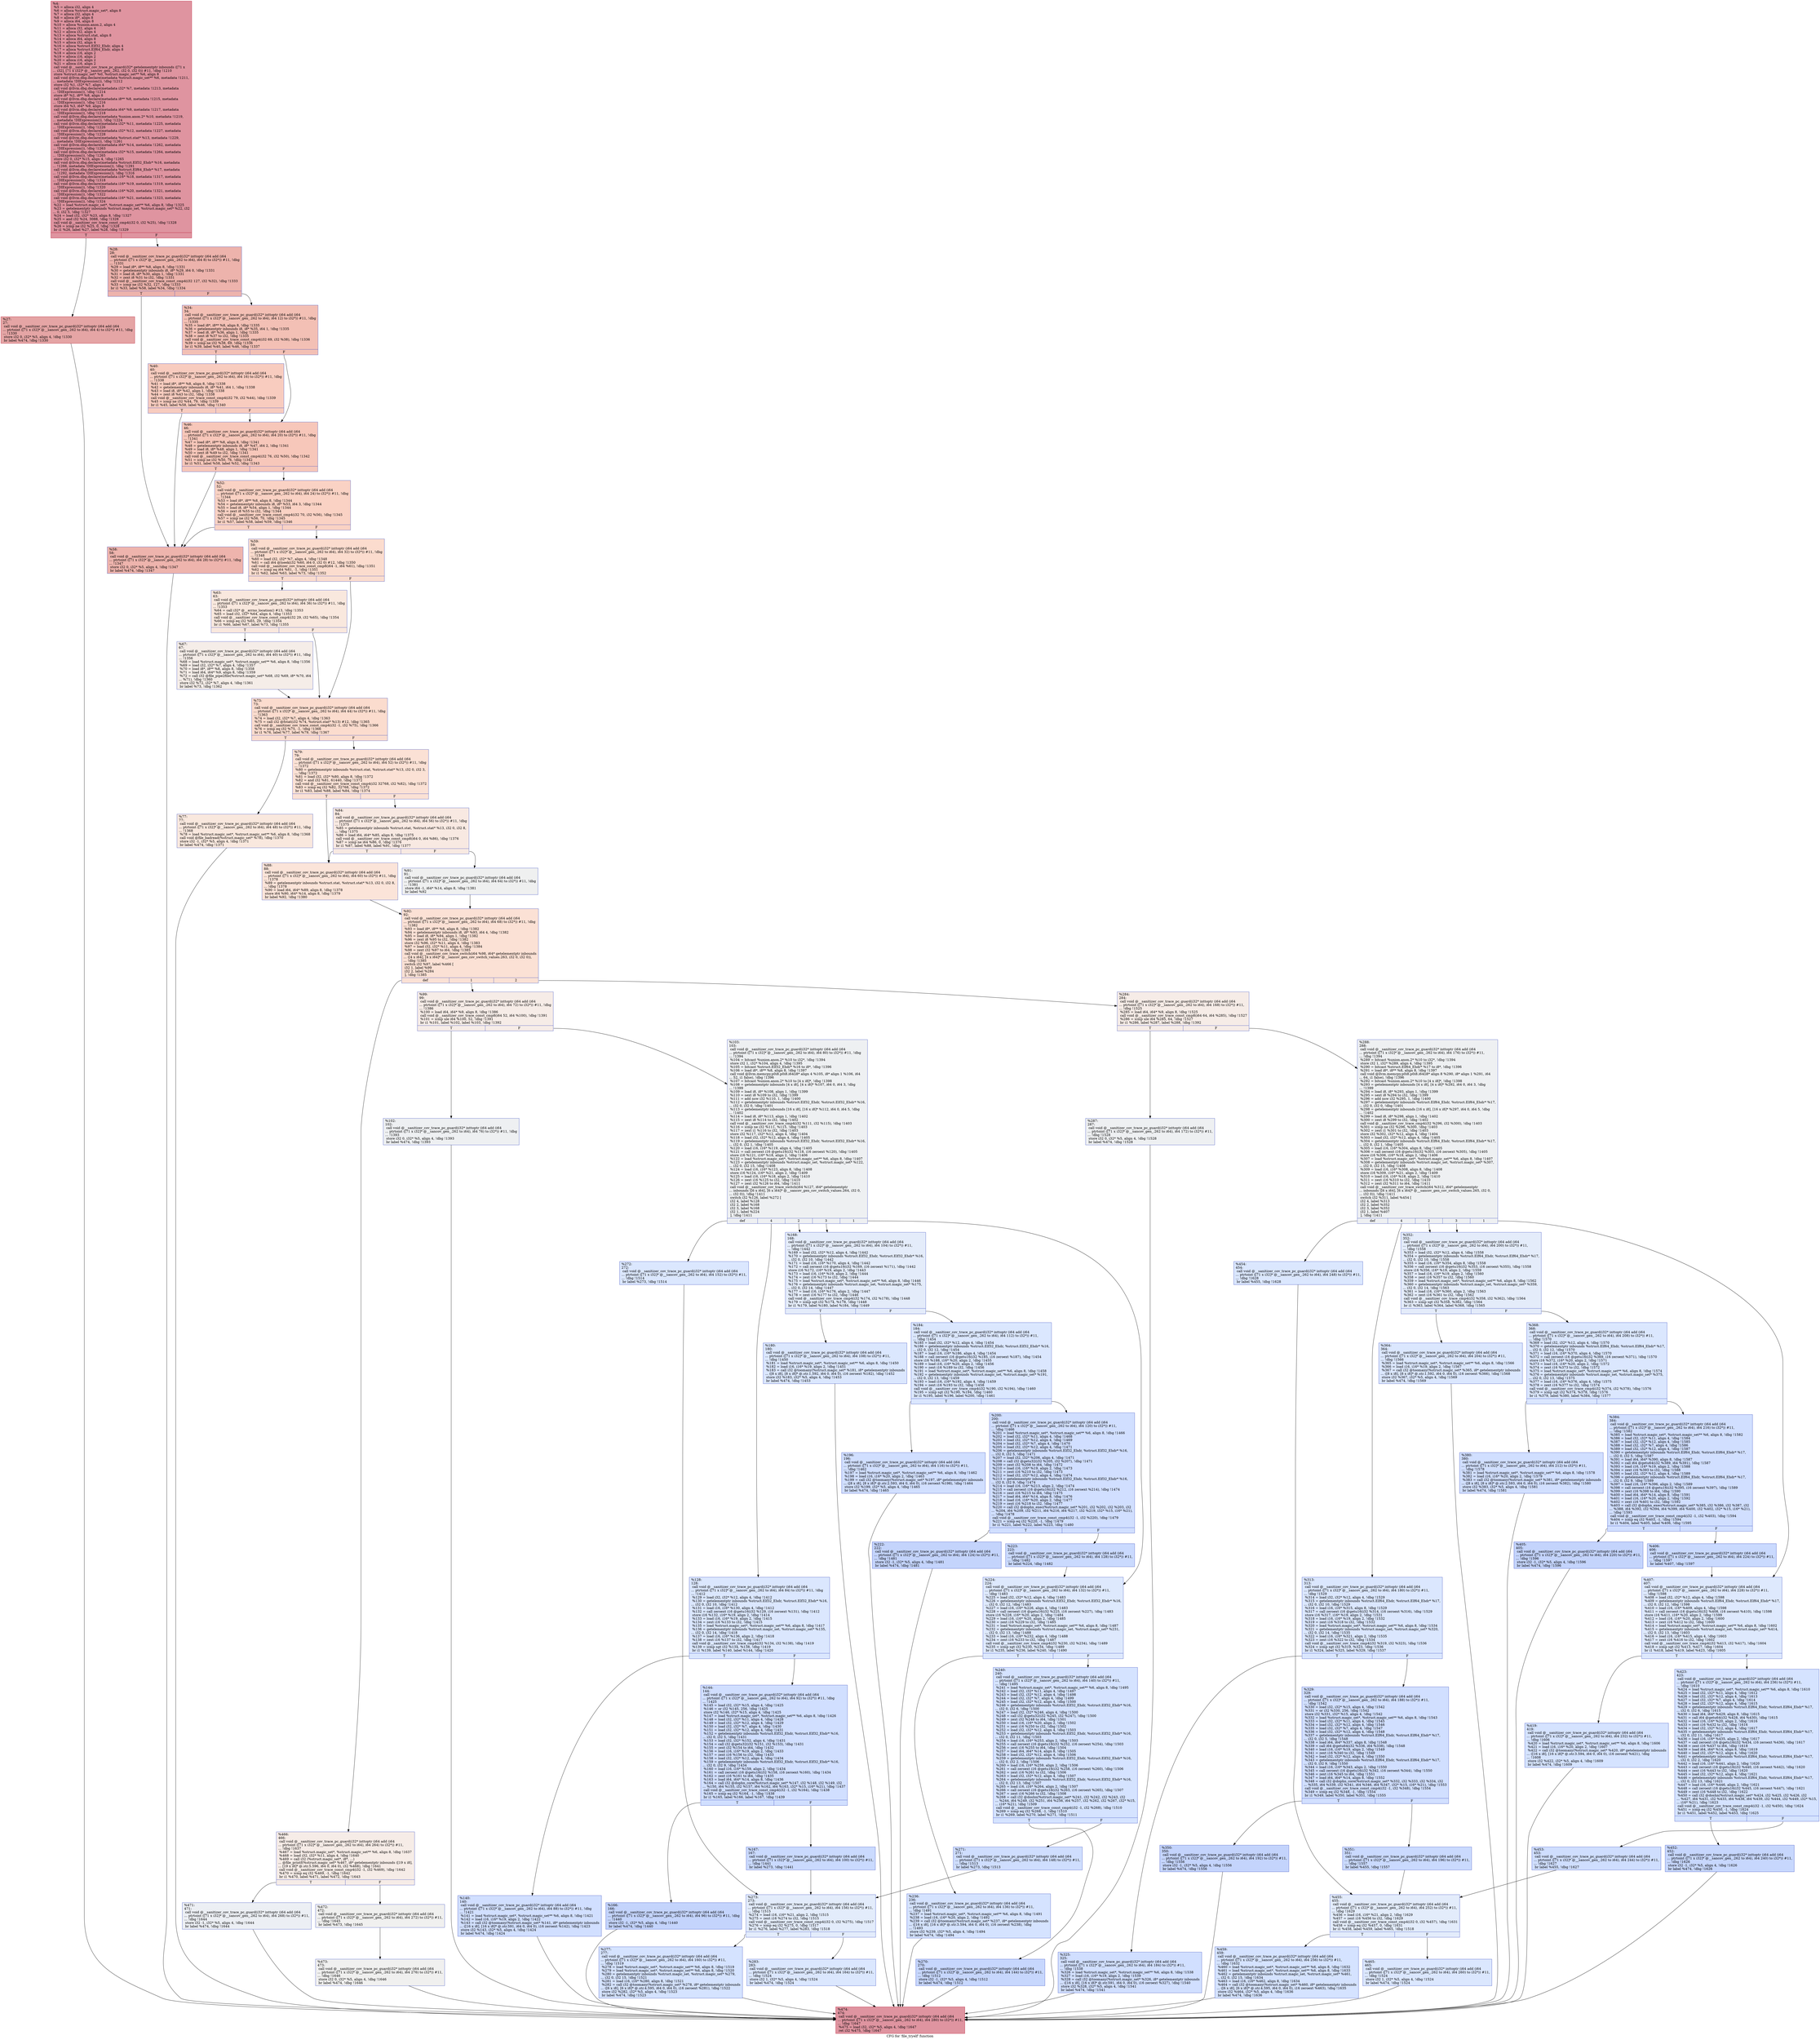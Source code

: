 digraph "CFG for 'file_tryelf' function" {
	label="CFG for 'file_tryelf' function";

	Node0x555555dd03b0 [shape=record,color="#b70d28ff", style=filled, fillcolor="#b70d2870",label="{%4:\l  %5 = alloca i32, align 4\l  %6 = alloca %struct.magic_set*, align 8\l  %7 = alloca i32, align 4\l  %8 = alloca i8*, align 8\l  %9 = alloca i64, align 8\l  %10 = alloca %union.anon.2, align 4\l  %11 = alloca i32, align 4\l  %12 = alloca i32, align 4\l  %13 = alloca %struct.stat, align 8\l  %14 = alloca i64, align 8\l  %15 = alloca i32, align 4\l  %16 = alloca %struct.Elf32_Ehdr, align 4\l  %17 = alloca %struct.Elf64_Ehdr, align 8\l  %18 = alloca i16, align 2\l  %19 = alloca i16, align 2\l  %20 = alloca i16, align 2\l  %21 = alloca i16, align 2\l  call void @__sanitizer_cov_trace_pc_guard(i32* getelementptr inbounds ([71 x\l... i32], [71 x i32]* @__sancov_gen_.262, i32 0, i32 0)) #11, !dbg !1210\l  store %struct.magic_set* %0, %struct.magic_set** %6, align 8\l  call void @llvm.dbg.declare(metadata %struct.magic_set** %6, metadata !1211,\l... metadata !DIExpression()), !dbg !1212\l  store i32 %1, i32* %7, align 4\l  call void @llvm.dbg.declare(metadata i32* %7, metadata !1213, metadata\l... !DIExpression()), !dbg !1214\l  store i8* %2, i8** %8, align 8\l  call void @llvm.dbg.declare(metadata i8** %8, metadata !1215, metadata\l... !DIExpression()), !dbg !1216\l  store i64 %3, i64* %9, align 8\l  call void @llvm.dbg.declare(metadata i64* %9, metadata !1217, metadata\l... !DIExpression()), !dbg !1218\l  call void @llvm.dbg.declare(metadata %union.anon.2* %10, metadata !1219,\l... metadata !DIExpression()), !dbg !1224\l  call void @llvm.dbg.declare(metadata i32* %11, metadata !1225, metadata\l... !DIExpression()), !dbg !1226\l  call void @llvm.dbg.declare(metadata i32* %12, metadata !1227, metadata\l... !DIExpression()), !dbg !1228\l  call void @llvm.dbg.declare(metadata %struct.stat* %13, metadata !1229,\l... metadata !DIExpression()), !dbg !1261\l  call void @llvm.dbg.declare(metadata i64* %14, metadata !1262, metadata\l... !DIExpression()), !dbg !1263\l  call void @llvm.dbg.declare(metadata i32* %15, metadata !1264, metadata\l... !DIExpression()), !dbg !1265\l  store i32 0, i32* %15, align 4, !dbg !1265\l  call void @llvm.dbg.declare(metadata %struct.Elf32_Ehdr* %16, metadata\l... !1266, metadata !DIExpression()), !dbg !1291\l  call void @llvm.dbg.declare(metadata %struct.Elf64_Ehdr* %17, metadata\l... !1292, metadata !DIExpression()), !dbg !1316\l  call void @llvm.dbg.declare(metadata i16* %18, metadata !1317, metadata\l... !DIExpression()), !dbg !1318\l  call void @llvm.dbg.declare(metadata i16* %19, metadata !1319, metadata\l... !DIExpression()), !dbg !1320\l  call void @llvm.dbg.declare(metadata i16* %20, metadata !1321, metadata\l... !DIExpression()), !dbg !1322\l  call void @llvm.dbg.declare(metadata i16* %21, metadata !1323, metadata\l... !DIExpression()), !dbg !1324\l  %22 = load %struct.magic_set*, %struct.magic_set** %6, align 8, !dbg !1325\l  %23 = getelementptr inbounds %struct.magic_set, %struct.magic_set* %22, i32\l... 0, i32 5, !dbg !1327\l  %24 = load i32, i32* %23, align 8, !dbg !1327\l  %25 = and i32 %24, 3088, !dbg !1328\l  call void @__sanitizer_cov_trace_const_cmp4(i32 0, i32 %25), !dbg !1328\l  %26 = icmp ne i32 %25, 0, !dbg !1328\l  br i1 %26, label %27, label %28, !dbg !1329\l|{<s0>T|<s1>F}}"];
	Node0x555555dd03b0:s0 -> Node0x555555dd06f0;
	Node0x555555dd03b0:s1 -> Node0x555555dd0740;
	Node0x555555dd06f0 [shape=record,color="#b70d28ff", style=filled, fillcolor="#c5333470",label="{%27:\l27:                                               \l  call void @__sanitizer_cov_trace_pc_guard(i32* inttoptr (i64 add (i64\l... ptrtoint ([71 x i32]* @__sancov_gen_.262 to i64), i64 4) to i32*)) #11, !dbg\l... !1330\l  store i32 0, i32* %5, align 4, !dbg !1330\l  br label %474, !dbg !1330\l}"];
	Node0x555555dd06f0 -> Node0x555555dd1c80;
	Node0x555555dd0740 [shape=record,color="#3d50c3ff", style=filled, fillcolor="#d6524470",label="{%28:\l28:                                               \l  call void @__sanitizer_cov_trace_pc_guard(i32* inttoptr (i64 add (i64\l... ptrtoint ([71 x i32]* @__sancov_gen_.262 to i64), i64 8) to i32*)) #11, !dbg\l... !1331\l  %29 = load i8*, i8** %8, align 8, !dbg !1331\l  %30 = getelementptr inbounds i8, i8* %29, i64 0, !dbg !1331\l  %31 = load i8, i8* %30, align 1, !dbg !1331\l  %32 = zext i8 %31 to i32, !dbg !1331\l  call void @__sanitizer_cov_trace_const_cmp4(i32 127, i32 %32), !dbg !1333\l  %33 = icmp ne i32 %32, 127, !dbg !1333\l  br i1 %33, label %58, label %34, !dbg !1334\l|{<s0>T|<s1>F}}"];
	Node0x555555dd0740:s0 -> Node0x555555dd08d0;
	Node0x555555dd0740:s1 -> Node0x555555dd0790;
	Node0x555555dd0790 [shape=record,color="#3d50c3ff", style=filled, fillcolor="#e5705870",label="{%34:\l34:                                               \l  call void @__sanitizer_cov_trace_pc_guard(i32* inttoptr (i64 add (i64\l... ptrtoint ([71 x i32]* @__sancov_gen_.262 to i64), i64 12) to i32*)) #11, !dbg\l... !1335\l  %35 = load i8*, i8** %8, align 8, !dbg !1335\l  %36 = getelementptr inbounds i8, i8* %35, i64 1, !dbg !1335\l  %37 = load i8, i8* %36, align 1, !dbg !1335\l  %38 = zext i8 %37 to i32, !dbg !1335\l  call void @__sanitizer_cov_trace_const_cmp4(i32 69, i32 %38), !dbg !1336\l  %39 = icmp ne i32 %38, 69, !dbg !1336\l  br i1 %39, label %40, label %46, !dbg !1337\l|{<s0>T|<s1>F}}"];
	Node0x555555dd0790:s0 -> Node0x555555dd07e0;
	Node0x555555dd0790:s1 -> Node0x555555dd0830;
	Node0x555555dd07e0 [shape=record,color="#3d50c3ff", style=filled, fillcolor="#f08b6e70",label="{%40:\l40:                                               \l  call void @__sanitizer_cov_trace_pc_guard(i32* inttoptr (i64 add (i64\l... ptrtoint ([71 x i32]* @__sancov_gen_.262 to i64), i64 16) to i32*)) #11, !dbg\l... !1338\l  %41 = load i8*, i8** %8, align 8, !dbg !1338\l  %42 = getelementptr inbounds i8, i8* %41, i64 1, !dbg !1338\l  %43 = load i8, i8* %42, align 1, !dbg !1338\l  %44 = zext i8 %43 to i32, !dbg !1338\l  call void @__sanitizer_cov_trace_const_cmp4(i32 79, i32 %44), !dbg !1339\l  %45 = icmp ne i32 %44, 79, !dbg !1339\l  br i1 %45, label %58, label %46, !dbg !1340\l|{<s0>T|<s1>F}}"];
	Node0x555555dd07e0:s0 -> Node0x555555dd08d0;
	Node0x555555dd07e0:s1 -> Node0x555555dd0830;
	Node0x555555dd0830 [shape=record,color="#3d50c3ff", style=filled, fillcolor="#ec7f6370",label="{%46:\l46:                                               \l  call void @__sanitizer_cov_trace_pc_guard(i32* inttoptr (i64 add (i64\l... ptrtoint ([71 x i32]* @__sancov_gen_.262 to i64), i64 20) to i32*)) #11, !dbg\l... !1341\l  %47 = load i8*, i8** %8, align 8, !dbg !1341\l  %48 = getelementptr inbounds i8, i8* %47, i64 2, !dbg !1341\l  %49 = load i8, i8* %48, align 1, !dbg !1341\l  %50 = zext i8 %49 to i32, !dbg !1341\l  call void @__sanitizer_cov_trace_const_cmp4(i32 76, i32 %50), !dbg !1342\l  %51 = icmp ne i32 %50, 76, !dbg !1342\l  br i1 %51, label %58, label %52, !dbg !1343\l|{<s0>T|<s1>F}}"];
	Node0x555555dd0830:s0 -> Node0x555555dd08d0;
	Node0x555555dd0830:s1 -> Node0x555555dd0880;
	Node0x555555dd0880 [shape=record,color="#3d50c3ff", style=filled, fillcolor="#f4987a70",label="{%52:\l52:                                               \l  call void @__sanitizer_cov_trace_pc_guard(i32* inttoptr (i64 add (i64\l... ptrtoint ([71 x i32]* @__sancov_gen_.262 to i64), i64 24) to i32*)) #11, !dbg\l... !1344\l  %53 = load i8*, i8** %8, align 8, !dbg !1344\l  %54 = getelementptr inbounds i8, i8* %53, i64 3, !dbg !1344\l  %55 = load i8, i8* %54, align 1, !dbg !1344\l  %56 = zext i8 %55 to i32, !dbg !1344\l  call void @__sanitizer_cov_trace_const_cmp4(i32 70, i32 %56), !dbg !1345\l  %57 = icmp ne i32 %56, 70, !dbg !1345\l  br i1 %57, label %58, label %59, !dbg !1346\l|{<s0>T|<s1>F}}"];
	Node0x555555dd0880:s0 -> Node0x555555dd08d0;
	Node0x555555dd0880:s1 -> Node0x555555dd0920;
	Node0x555555dd08d0 [shape=record,color="#3d50c3ff", style=filled, fillcolor="#d8564670",label="{%58:\l58:                                               \l  call void @__sanitizer_cov_trace_pc_guard(i32* inttoptr (i64 add (i64\l... ptrtoint ([71 x i32]* @__sancov_gen_.262 to i64), i64 28) to i32*)) #11, !dbg\l... !1347\l  store i32 0, i32* %5, align 4, !dbg !1347\l  br label %474, !dbg !1347\l}"];
	Node0x555555dd08d0 -> Node0x555555dd1c80;
	Node0x555555dd0920 [shape=record,color="#3d50c3ff", style=filled, fillcolor="#f7af9170",label="{%59:\l59:                                               \l  call void @__sanitizer_cov_trace_pc_guard(i32* inttoptr (i64 add (i64\l... ptrtoint ([71 x i32]* @__sancov_gen_.262 to i64), i64 32) to i32*)) #11, !dbg\l... !1348\l  %60 = load i32, i32* %7, align 4, !dbg !1348\l  %61 = call i64 @lseek(i32 %60, i64 0, i32 0) #12, !dbg !1350\l  call void @__sanitizer_cov_trace_const_cmp8(i64 -1, i64 %61), !dbg !1351\l  %62 = icmp eq i64 %61, -1, !dbg !1351\l  br i1 %62, label %63, label %73, !dbg !1352\l|{<s0>T|<s1>F}}"];
	Node0x555555dd0920:s0 -> Node0x555555dd0970;
	Node0x555555dd0920:s1 -> Node0x555555dd0a10;
	Node0x555555dd0970 [shape=record,color="#3d50c3ff", style=filled, fillcolor="#f2cab570",label="{%63:\l63:                                               \l  call void @__sanitizer_cov_trace_pc_guard(i32* inttoptr (i64 add (i64\l... ptrtoint ([71 x i32]* @__sancov_gen_.262 to i64), i64 36) to i32*)) #11, !dbg\l... !1353\l  %64 = call i32* @__errno_location() #13, !dbg !1353\l  %65 = load i32, i32* %64, align 4, !dbg !1353\l  call void @__sanitizer_cov_trace_const_cmp4(i32 29, i32 %65), !dbg !1354\l  %66 = icmp eq i32 %65, 29, !dbg !1354\l  br i1 %66, label %67, label %73, !dbg !1355\l|{<s0>T|<s1>F}}"];
	Node0x555555dd0970:s0 -> Node0x555555dd09c0;
	Node0x555555dd0970:s1 -> Node0x555555dd0a10;
	Node0x555555dd09c0 [shape=record,color="#3d50c3ff", style=filled, fillcolor="#e8d6cc70",label="{%67:\l67:                                               \l  call void @__sanitizer_cov_trace_pc_guard(i32* inttoptr (i64 add (i64\l... ptrtoint ([71 x i32]* @__sancov_gen_.262 to i64), i64 40) to i32*)) #11, !dbg\l... !1356\l  %68 = load %struct.magic_set*, %struct.magic_set** %6, align 8, !dbg !1356\l  %69 = load i32, i32* %7, align 4, !dbg !1357\l  %70 = load i8*, i8** %8, align 8, !dbg !1358\l  %71 = load i64, i64* %9, align 8, !dbg !1359\l  %72 = call i32 @file_pipe2file(%struct.magic_set* %68, i32 %69, i8* %70, i64\l... %71), !dbg !1360\l  store i32 %72, i32* %7, align 4, !dbg !1361\l  br label %73, !dbg !1362\l}"];
	Node0x555555dd09c0 -> Node0x555555dd0a10;
	Node0x555555dd0a10 [shape=record,color="#3d50c3ff", style=filled, fillcolor="#f7af9170",label="{%73:\l73:                                               \l  call void @__sanitizer_cov_trace_pc_guard(i32* inttoptr (i64 add (i64\l... ptrtoint ([71 x i32]* @__sancov_gen_.262 to i64), i64 44) to i32*)) #11, !dbg\l... !1363\l  %74 = load i32, i32* %7, align 4, !dbg !1363\l  %75 = call i32 @fstat(i32 %74, %struct.stat* %13) #12, !dbg !1365\l  call void @__sanitizer_cov_trace_const_cmp4(i32 -1, i32 %75), !dbg !1366\l  %76 = icmp eq i32 %75, -1, !dbg !1366\l  br i1 %76, label %77, label %79, !dbg !1367\l|{<s0>T|<s1>F}}"];
	Node0x555555dd0a10:s0 -> Node0x555555dd0a60;
	Node0x555555dd0a10:s1 -> Node0x555555dd0ab0;
	Node0x555555dd0a60 [shape=record,color="#3d50c3ff", style=filled, fillcolor="#f2cab570",label="{%77:\l77:                                               \l  call void @__sanitizer_cov_trace_pc_guard(i32* inttoptr (i64 add (i64\l... ptrtoint ([71 x i32]* @__sancov_gen_.262 to i64), i64 48) to i32*)) #11, !dbg\l... !1368\l  %78 = load %struct.magic_set*, %struct.magic_set** %6, align 8, !dbg !1368\l  call void @file_badread(%struct.magic_set* %78), !dbg !1370\l  store i32 -1, i32* %5, align 4, !dbg !1371\l  br label %474, !dbg !1371\l}"];
	Node0x555555dd0a60 -> Node0x555555dd1c80;
	Node0x555555dd0ab0 [shape=record,color="#3d50c3ff", style=filled, fillcolor="#f7bca170",label="{%79:\l79:                                               \l  call void @__sanitizer_cov_trace_pc_guard(i32* inttoptr (i64 add (i64\l... ptrtoint ([71 x i32]* @__sancov_gen_.262 to i64), i64 52) to i32*)) #11, !dbg\l... !1372\l  %80 = getelementptr inbounds %struct.stat, %struct.stat* %13, i32 0, i32 3,\l... !dbg !1372\l  %81 = load i32, i32* %80, align 8, !dbg !1372\l  %82 = and i32 %81, 61440, !dbg !1372\l  call void @__sanitizer_cov_trace_const_cmp4(i32 32768, i32 %82), !dbg !1372\l  %83 = icmp eq i32 %82, 32768, !dbg !1372\l  br i1 %83, label %88, label %84, !dbg !1374\l|{<s0>T|<s1>F}}"];
	Node0x555555dd0ab0:s0 -> Node0x555555dd0b50;
	Node0x555555dd0ab0:s1 -> Node0x555555dd0b00;
	Node0x555555dd0b00 [shape=record,color="#3d50c3ff", style=filled, fillcolor="#efcebd70",label="{%84:\l84:                                               \l  call void @__sanitizer_cov_trace_pc_guard(i32* inttoptr (i64 add (i64\l... ptrtoint ([71 x i32]* @__sancov_gen_.262 to i64), i64 56) to i32*)) #11, !dbg\l... !1375\l  %85 = getelementptr inbounds %struct.stat, %struct.stat* %13, i32 0, i32 8,\l... !dbg !1375\l  %86 = load i64, i64* %85, align 8, !dbg !1375\l  call void @__sanitizer_cov_trace_const_cmp8(i64 0, i64 %86), !dbg !1376\l  %87 = icmp ne i64 %86, 0, !dbg !1376\l  br i1 %87, label %88, label %91, !dbg !1377\l|{<s0>T|<s1>F}}"];
	Node0x555555dd0b00:s0 -> Node0x555555dd0b50;
	Node0x555555dd0b00:s1 -> Node0x555555dd0ba0;
	Node0x555555dd0b50 [shape=record,color="#3d50c3ff", style=filled, fillcolor="#f5c1a970",label="{%88:\l88:                                               \l  call void @__sanitizer_cov_trace_pc_guard(i32* inttoptr (i64 add (i64\l... ptrtoint ([71 x i32]* @__sancov_gen_.262 to i64), i64 60) to i32*)) #11, !dbg\l... !1378\l  %89 = getelementptr inbounds %struct.stat, %struct.stat* %13, i32 0, i32 8,\l... !dbg !1378\l  %90 = load i64, i64* %89, align 8, !dbg !1378\l  store i64 %90, i64* %14, align 8, !dbg !1379\l  br label %92, !dbg !1380\l}"];
	Node0x555555dd0b50 -> Node0x555555dd0bf0;
	Node0x555555dd0ba0 [shape=record,color="#3d50c3ff", style=filled, fillcolor="#dbdcde70",label="{%91:\l91:                                               \l  call void @__sanitizer_cov_trace_pc_guard(i32* inttoptr (i64 add (i64\l... ptrtoint ([71 x i32]* @__sancov_gen_.262 to i64), i64 64) to i32*)) #11, !dbg\l... !1381\l  store i64 -1, i64* %14, align 8, !dbg !1381\l  br label %92\l}"];
	Node0x555555dd0ba0 -> Node0x555555dd0bf0;
	Node0x555555dd0bf0 [shape=record,color="#3d50c3ff", style=filled, fillcolor="#f7bca170",label="{%92:\l92:                                               \l  call void @__sanitizer_cov_trace_pc_guard(i32* inttoptr (i64 add (i64\l... ptrtoint ([71 x i32]* @__sancov_gen_.262 to i64), i64 68) to i32*)) #11, !dbg\l... !1382\l  %93 = load i8*, i8** %8, align 8, !dbg !1382\l  %94 = getelementptr inbounds i8, i8* %93, i64 4, !dbg !1382\l  %95 = load i8, i8* %94, align 1, !dbg !1382\l  %96 = zext i8 %95 to i32, !dbg !1382\l  store i32 %96, i32* %11, align 4, !dbg !1383\l  %97 = load i32, i32* %11, align 4, !dbg !1384\l  %98 = zext i32 %97 to i64, !dbg !1385\l  call void @__sanitizer_cov_trace_switch(i64 %98, i64* getelementptr inbounds\l... ([4 x i64], [4 x i64]* @__sancov_gen_cov_switch_values.263, i32 0, i32 0)),\l... !dbg !1385\l  switch i32 %97, label %466 [\l    i32 1, label %99\l    i32 2, label %284\l  ], !dbg !1385\l|{<s0>def|<s1>1|<s2>2}}"];
	Node0x555555dd0bf0:s0 -> Node0x555555dd1b40;
	Node0x555555dd0bf0:s1 -> Node0x555555dd0c40;
	Node0x555555dd0bf0:s2 -> Node0x555555dd13c0;
	Node0x555555dd0c40 [shape=record,color="#3d50c3ff", style=filled, fillcolor="#ead5c970",label="{%99:\l99:                                               \l  call void @__sanitizer_cov_trace_pc_guard(i32* inttoptr (i64 add (i64\l... ptrtoint ([71 x i32]* @__sancov_gen_.262 to i64), i64 72) to i32*)) #11, !dbg\l... !1386\l  %100 = load i64, i64* %9, align 8, !dbg !1386\l  call void @__sanitizer_cov_trace_const_cmp8(i64 52, i64 %100), !dbg !1391\l  %101 = icmp ule i64 %100, 52, !dbg !1391\l  br i1 %101, label %102, label %103, !dbg !1392\l|{<s0>T|<s1>F}}"];
	Node0x555555dd0c40:s0 -> Node0x555555dd0c90;
	Node0x555555dd0c40:s1 -> Node0x555555dd0ce0;
	Node0x555555dd0c90 [shape=record,color="#3d50c3ff", style=filled, fillcolor="#d9dce170",label="{%102:\l102:                                              \l  call void @__sanitizer_cov_trace_pc_guard(i32* inttoptr (i64 add (i64\l... ptrtoint ([71 x i32]* @__sancov_gen_.262 to i64), i64 76) to i32*)) #11, !dbg\l... !1393\l  store i32 0, i32* %5, align 4, !dbg !1393\l  br label %474, !dbg !1393\l}"];
	Node0x555555dd0c90 -> Node0x555555dd1c80;
	Node0x555555dd0ce0 [shape=record,color="#3d50c3ff", style=filled, fillcolor="#d9dce170",label="{%103:\l103:                                              \l  call void @__sanitizer_cov_trace_pc_guard(i32* inttoptr (i64 add (i64\l... ptrtoint ([71 x i32]* @__sancov_gen_.262 to i64), i64 80) to i32*)) #11, !dbg\l... !1394\l  %104 = bitcast %union.anon.2* %10 to i32*, !dbg !1394\l  store i32 1, i32* %104, align 4, !dbg !1395\l  %105 = bitcast %struct.Elf32_Ehdr* %16 to i8*, !dbg !1396\l  %106 = load i8*, i8** %8, align 8, !dbg !1397\l  call void @llvm.memcpy.p0i8.p0i8.i64(i8* align 4 %105, i8* align 1 %106, i64\l... 52, i1 false), !dbg !1396\l  %107 = bitcast %union.anon.2* %10 to [4 x i8]*, !dbg !1398\l  %108 = getelementptr inbounds [4 x i8], [4 x i8]* %107, i64 0, i64 3, !dbg\l... !1399\l  %109 = load i8, i8* %108, align 1, !dbg !1399\l  %110 = sext i8 %109 to i32, !dbg !1399\l  %111 = add nsw i32 %110, 1, !dbg !1400\l  %112 = getelementptr inbounds %struct.Elf32_Ehdr, %struct.Elf32_Ehdr* %16,\l... i32 0, i32 0, !dbg !1401\l  %113 = getelementptr inbounds [16 x i8], [16 x i8]* %112, i64 0, i64 5, !dbg\l... !1402\l  %114 = load i8, i8* %113, align 1, !dbg !1402\l  %115 = zext i8 %114 to i32, !dbg !1402\l  call void @__sanitizer_cov_trace_cmp4(i32 %111, i32 %115), !dbg !1403\l  %116 = icmp ne i32 %111, %115, !dbg !1403\l  %117 = zext i1 %116 to i32, !dbg !1403\l  store i32 %117, i32* %12, align 4, !dbg !1404\l  %118 = load i32, i32* %12, align 4, !dbg !1405\l  %119 = getelementptr inbounds %struct.Elf32_Ehdr, %struct.Elf32_Ehdr* %16,\l... i32 0, i32 1, !dbg !1405\l  %120 = load i16, i16* %119, align 4, !dbg !1405\l  %121 = call zeroext i16 @getu16(i32 %118, i16 zeroext %120), !dbg !1405\l  store i16 %121, i16* %18, align 2, !dbg !1406\l  %122 = load %struct.magic_set*, %struct.magic_set** %6, align 8, !dbg !1407\l  %123 = getelementptr inbounds %struct.magic_set, %struct.magic_set* %122,\l... i32 0, i32 15, !dbg !1408\l  %124 = load i16, i16* %123, align 8, !dbg !1408\l  store i16 %124, i16* %21, align 2, !dbg !1409\l  %125 = load i16, i16* %18, align 2, !dbg !1410\l  %126 = zext i16 %125 to i32, !dbg !1410\l  %127 = zext i32 %126 to i64, !dbg !1411\l  call void @__sanitizer_cov_trace_switch(i64 %127, i64* getelementptr\l... inbounds ([6 x i64], [6 x i64]* @__sancov_gen_cov_switch_values.264, i32 0,\l... i32 0)), !dbg !1411\l  switch i32 %126, label %272 [\l    i32 4, label %128\l    i32 2, label %168\l    i32 3, label %168\l    i32 1, label %224\l  ], !dbg !1411\l|{<s0>def|<s1>4|<s2>2|<s3>3|<s4>1}}"];
	Node0x555555dd0ce0:s0 -> Node0x555555dd1280;
	Node0x555555dd0ce0:s1 -> Node0x555555dd0d30;
	Node0x555555dd0ce0:s2 -> Node0x555555dd0ec0;
	Node0x555555dd0ce0:s3 -> Node0x555555dd0ec0;
	Node0x555555dd0ce0:s4 -> Node0x555555dd10f0;
	Node0x555555dd0d30 [shape=record,color="#3d50c3ff", style=filled, fillcolor="#aec9fc70",label="{%128:\l128:                                              \l  call void @__sanitizer_cov_trace_pc_guard(i32* inttoptr (i64 add (i64\l... ptrtoint ([71 x i32]* @__sancov_gen_.262 to i64), i64 84) to i32*)) #11, !dbg\l... !1412\l  %129 = load i32, i32* %12, align 4, !dbg !1412\l  %130 = getelementptr inbounds %struct.Elf32_Ehdr, %struct.Elf32_Ehdr* %16,\l... i32 0, i32 10, !dbg !1412\l  %131 = load i16, i16* %130, align 4, !dbg !1412\l  %132 = call zeroext i16 @getu16(i32 %129, i16 zeroext %131), !dbg !1412\l  store i16 %132, i16* %19, align 2, !dbg !1414\l  %133 = load i16, i16* %19, align 2, !dbg !1415\l  %134 = zext i16 %133 to i32, !dbg !1415\l  %135 = load %struct.magic_set*, %struct.magic_set** %6, align 8, !dbg !1417\l  %136 = getelementptr inbounds %struct.magic_set, %struct.magic_set* %135,\l... i32 0, i32 14, !dbg !1418\l  %137 = load i16, i16* %136, align 2, !dbg !1418\l  %138 = zext i16 %137 to i32, !dbg !1417\l  call void @__sanitizer_cov_trace_cmp4(i32 %134, i32 %138), !dbg !1419\l  %139 = icmp sgt i32 %134, %138, !dbg !1419\l  br i1 %139, label %140, label %144, !dbg !1420\l|{<s0>T|<s1>F}}"];
	Node0x555555dd0d30:s0 -> Node0x555555dd0d80;
	Node0x555555dd0d30:s1 -> Node0x555555dd0dd0;
	Node0x555555dd0d80 [shape=record,color="#3d50c3ff", style=filled, fillcolor="#96b7ff70",label="{%140:\l140:                                              \l  call void @__sanitizer_cov_trace_pc_guard(i32* inttoptr (i64 add (i64\l... ptrtoint ([71 x i32]* @__sancov_gen_.262 to i64), i64 88) to i32*)) #11, !dbg\l... !1421\l  %141 = load %struct.magic_set*, %struct.magic_set** %6, align 8, !dbg !1421\l  %142 = load i16, i16* %19, align 2, !dbg !1422\l  %143 = call i32 @toomany(%struct.magic_set* %141, i8* getelementptr inbounds\l... ([16 x i8], [16 x i8]* @.str.591, i64 0, i64 0), i16 zeroext %142), !dbg !1423\l  store i32 %143, i32* %5, align 4, !dbg !1424\l  br label %474, !dbg !1424\l}"];
	Node0x555555dd0d80 -> Node0x555555dd1c80;
	Node0x555555dd0dd0 [shape=record,color="#3d50c3ff", style=filled, fillcolor="#96b7ff70",label="{%144:\l144:                                              \l  call void @__sanitizer_cov_trace_pc_guard(i32* inttoptr (i64 add (i64\l... ptrtoint ([71 x i32]* @__sancov_gen_.262 to i64), i64 92) to i32*)) #11, !dbg\l... !1425\l  %145 = load i32, i32* %15, align 4, !dbg !1425\l  %146 = or i32 %145, 256, !dbg !1425\l  store i32 %146, i32* %15, align 4, !dbg !1425\l  %147 = load %struct.magic_set*, %struct.magic_set** %6, align 8, !dbg !1426\l  %148 = load i32, i32* %11, align 4, !dbg !1428\l  %149 = load i32, i32* %12, align 4, !dbg !1429\l  %150 = load i32, i32* %7, align 4, !dbg !1430\l  %151 = load i32, i32* %12, align 4, !dbg !1431\l  %152 = getelementptr inbounds %struct.Elf32_Ehdr, %struct.Elf32_Ehdr* %16,\l... i32 0, i32 5, !dbg !1431\l  %153 = load i32, i32* %152, align 4, !dbg !1431\l  %154 = call i32 @getu32(i32 %151, i32 %153), !dbg !1431\l  %155 = zext i32 %154 to i64, !dbg !1432\l  %156 = load i16, i16* %19, align 2, !dbg !1433\l  %157 = zext i16 %156 to i32, !dbg !1433\l  %158 = load i32, i32* %12, align 4, !dbg !1434\l  %159 = getelementptr inbounds %struct.Elf32_Ehdr, %struct.Elf32_Ehdr* %16,\l... i32 0, i32 9, !dbg !1434\l  %160 = load i16, i16* %159, align 2, !dbg !1434\l  %161 = call zeroext i16 @getu16(i32 %158, i16 zeroext %160), !dbg !1434\l  %162 = zext i16 %161 to i64, !dbg !1435\l  %163 = load i64, i64* %14, align 8, !dbg !1436\l  %164 = call i32 @dophn_core(%struct.magic_set* %147, i32 %148, i32 %149, i32\l... %150, i64 %155, i32 %157, i64 %162, i64 %163, i32* %15, i16* %21), !dbg !1437\l  call void @__sanitizer_cov_trace_const_cmp4(i32 -1, i32 %164), !dbg !1438\l  %165 = icmp eq i32 %164, -1, !dbg !1438\l  br i1 %165, label %166, label %167, !dbg !1439\l|{<s0>T|<s1>F}}"];
	Node0x555555dd0dd0:s0 -> Node0x555555dd0e20;
	Node0x555555dd0dd0:s1 -> Node0x555555dd0e70;
	Node0x555555dd0e20 [shape=record,color="#3d50c3ff", style=filled, fillcolor="#7a9df870",label="{%166:\l166:                                              \l  call void @__sanitizer_cov_trace_pc_guard(i32* inttoptr (i64 add (i64\l... ptrtoint ([71 x i32]* @__sancov_gen_.262 to i64), i64 96) to i32*)) #11, !dbg\l... !1440\l  store i32 -1, i32* %5, align 4, !dbg !1440\l  br label %474, !dbg !1440\l}"];
	Node0x555555dd0e20 -> Node0x555555dd1c80;
	Node0x555555dd0e70 [shape=record,color="#3d50c3ff", style=filled, fillcolor="#88abfd70",label="{%167:\l167:                                              \l  call void @__sanitizer_cov_trace_pc_guard(i32* inttoptr (i64 add (i64\l... ptrtoint ([71 x i32]* @__sancov_gen_.262 to i64), i64 100) to i32*)) #11,\l... !dbg !1441\l  br label %273, !dbg !1441\l}"];
	Node0x555555dd0e70 -> Node0x555555dd12d0;
	Node0x555555dd0ec0 [shape=record,color="#3d50c3ff", style=filled, fillcolor="#c1d4f470",label="{%168:\l168:                                              \l  call void @__sanitizer_cov_trace_pc_guard(i32* inttoptr (i64 add (i64\l... ptrtoint ([71 x i32]* @__sancov_gen_.262 to i64), i64 104) to i32*)) #11,\l... !dbg !1442\l  %169 = load i32, i32* %12, align 4, !dbg !1442\l  %170 = getelementptr inbounds %struct.Elf32_Ehdr, %struct.Elf32_Ehdr* %16,\l... i32 0, i32 10, !dbg !1442\l  %171 = load i16, i16* %170, align 4, !dbg !1442\l  %172 = call zeroext i16 @getu16(i32 %169, i16 zeroext %171), !dbg !1442\l  store i16 %172, i16* %19, align 2, !dbg !1443\l  %173 = load i16, i16* %19, align 2, !dbg !1444\l  %174 = zext i16 %173 to i32, !dbg !1444\l  %175 = load %struct.magic_set*, %struct.magic_set** %6, align 8, !dbg !1446\l  %176 = getelementptr inbounds %struct.magic_set, %struct.magic_set* %175,\l... i32 0, i32 14, !dbg !1447\l  %177 = load i16, i16* %176, align 2, !dbg !1447\l  %178 = zext i16 %177 to i32, !dbg !1446\l  call void @__sanitizer_cov_trace_cmp4(i32 %174, i32 %178), !dbg !1448\l  %179 = icmp sgt i32 %174, %178, !dbg !1448\l  br i1 %179, label %180, label %184, !dbg !1449\l|{<s0>T|<s1>F}}"];
	Node0x555555dd0ec0:s0 -> Node0x555555dd0f10;
	Node0x555555dd0ec0:s1 -> Node0x555555dd0f60;
	Node0x555555dd0f10 [shape=record,color="#3d50c3ff", style=filled, fillcolor="#aec9fc70",label="{%180:\l180:                                              \l  call void @__sanitizer_cov_trace_pc_guard(i32* inttoptr (i64 add (i64\l... ptrtoint ([71 x i32]* @__sancov_gen_.262 to i64), i64 108) to i32*)) #11,\l... !dbg !1450\l  %181 = load %struct.magic_set*, %struct.magic_set** %6, align 8, !dbg !1450\l  %182 = load i16, i16* %19, align 2, !dbg !1451\l  %183 = call i32 @toomany(%struct.magic_set* %181, i8* getelementptr inbounds\l... ([8 x i8], [8 x i8]* @.str.1.592, i64 0, i64 0), i16 zeroext %182), !dbg !1452\l  store i32 %183, i32* %5, align 4, !dbg !1453\l  br label %474, !dbg !1453\l}"];
	Node0x555555dd0f10 -> Node0x555555dd1c80;
	Node0x555555dd0f60 [shape=record,color="#3d50c3ff", style=filled, fillcolor="#aec9fc70",label="{%184:\l184:                                              \l  call void @__sanitizer_cov_trace_pc_guard(i32* inttoptr (i64 add (i64\l... ptrtoint ([71 x i32]* @__sancov_gen_.262 to i64), i64 112) to i32*)) #11,\l... !dbg !1454\l  %185 = load i32, i32* %12, align 4, !dbg !1454\l  %186 = getelementptr inbounds %struct.Elf32_Ehdr, %struct.Elf32_Ehdr* %16,\l... i32 0, i32 12, !dbg !1454\l  %187 = load i16, i16* %186, align 4, !dbg !1454\l  %188 = call zeroext i16 @getu16(i32 %185, i16 zeroext %187), !dbg !1454\l  store i16 %188, i16* %20, align 2, !dbg !1455\l  %189 = load i16, i16* %20, align 2, !dbg !1456\l  %190 = zext i16 %189 to i32, !dbg !1456\l  %191 = load %struct.magic_set*, %struct.magic_set** %6, align 8, !dbg !1458\l  %192 = getelementptr inbounds %struct.magic_set, %struct.magic_set* %191,\l... i32 0, i32 13, !dbg !1459\l  %193 = load i16, i16* %192, align 4, !dbg !1459\l  %194 = zext i16 %193 to i32, !dbg !1458\l  call void @__sanitizer_cov_trace_cmp4(i32 %190, i32 %194), !dbg !1460\l  %195 = icmp sgt i32 %190, %194, !dbg !1460\l  br i1 %195, label %196, label %200, !dbg !1461\l|{<s0>T|<s1>F}}"];
	Node0x555555dd0f60:s0 -> Node0x555555dd0fb0;
	Node0x555555dd0f60:s1 -> Node0x555555dd1000;
	Node0x555555dd0fb0 [shape=record,color="#3d50c3ff", style=filled, fillcolor="#96b7ff70",label="{%196:\l196:                                              \l  call void @__sanitizer_cov_trace_pc_guard(i32* inttoptr (i64 add (i64\l... ptrtoint ([71 x i32]* @__sancov_gen_.262 to i64), i64 116) to i32*)) #11,\l... !dbg !1462\l  %197 = load %struct.magic_set*, %struct.magic_set** %6, align 8, !dbg !1462\l  %198 = load i16, i16* %20, align 2, !dbg !1463\l  %199 = call i32 @toomany(%struct.magic_set* %197, i8* getelementptr inbounds\l... ([8 x i8], [8 x i8]* @.str.2.593, i64 0, i64 0), i16 zeroext %198), !dbg !1464\l  store i32 %199, i32* %5, align 4, !dbg !1465\l  br label %474, !dbg !1465\l}"];
	Node0x555555dd0fb0 -> Node0x555555dd1c80;
	Node0x555555dd1000 [shape=record,color="#3d50c3ff", style=filled, fillcolor="#96b7ff70",label="{%200:\l200:                                              \l  call void @__sanitizer_cov_trace_pc_guard(i32* inttoptr (i64 add (i64\l... ptrtoint ([71 x i32]* @__sancov_gen_.262 to i64), i64 120) to i32*)) #11,\l... !dbg !1466\l  %201 = load %struct.magic_set*, %struct.magic_set** %6, align 8, !dbg !1466\l  %202 = load i32, i32* %11, align 4, !dbg !1468\l  %203 = load i32, i32* %12, align 4, !dbg !1469\l  %204 = load i32, i32* %7, align 4, !dbg !1470\l  %205 = load i32, i32* %12, align 4, !dbg !1471\l  %206 = getelementptr inbounds %struct.Elf32_Ehdr, %struct.Elf32_Ehdr* %16,\l... i32 0, i32 5, !dbg !1471\l  %207 = load i32, i32* %206, align 4, !dbg !1471\l  %208 = call i32 @getu32(i32 %205, i32 %207), !dbg !1471\l  %209 = zext i32 %208 to i64, !dbg !1472\l  %210 = load i16, i16* %19, align 2, !dbg !1473\l  %211 = zext i16 %210 to i32, !dbg !1473\l  %212 = load i32, i32* %12, align 4, !dbg !1474\l  %213 = getelementptr inbounds %struct.Elf32_Ehdr, %struct.Elf32_Ehdr* %16,\l... i32 0, i32 9, !dbg !1474\l  %214 = load i16, i16* %213, align 2, !dbg !1474\l  %215 = call zeroext i16 @getu16(i32 %212, i16 zeroext %214), !dbg !1474\l  %216 = zext i16 %215 to i64, !dbg !1475\l  %217 = load i64, i64* %14, align 8, !dbg !1476\l  %218 = load i16, i16* %20, align 2, !dbg !1477\l  %219 = zext i16 %218 to i32, !dbg !1477\l  %220 = call i32 @dophn_exec(%struct.magic_set* %201, i32 %202, i32 %203, i32\l... %204, i64 %209, i32 %211, i64 %216, i64 %217, i32 %219, i32* %15, i16* %21),\l... !dbg !1478\l  call void @__sanitizer_cov_trace_const_cmp4(i32 -1, i32 %220), !dbg !1479\l  %221 = icmp eq i32 %220, -1, !dbg !1479\l  br i1 %221, label %222, label %223, !dbg !1480\l|{<s0>T|<s1>F}}"];
	Node0x555555dd1000:s0 -> Node0x555555dd1050;
	Node0x555555dd1000:s1 -> Node0x555555dd10a0;
	Node0x555555dd1050 [shape=record,color="#3d50c3ff", style=filled, fillcolor="#7a9df870",label="{%222:\l222:                                              \l  call void @__sanitizer_cov_trace_pc_guard(i32* inttoptr (i64 add (i64\l... ptrtoint ([71 x i32]* @__sancov_gen_.262 to i64), i64 124) to i32*)) #11,\l... !dbg !1481\l  store i32 -1, i32* %5, align 4, !dbg !1481\l  br label %474, !dbg !1481\l}"];
	Node0x555555dd1050 -> Node0x555555dd1c80;
	Node0x555555dd10a0 [shape=record,color="#3d50c3ff", style=filled, fillcolor="#88abfd70",label="{%223:\l223:                                              \l  call void @__sanitizer_cov_trace_pc_guard(i32* inttoptr (i64 add (i64\l... ptrtoint ([71 x i32]* @__sancov_gen_.262 to i64), i64 128) to i32*)) #11,\l... !dbg !1482\l  br label %224, !dbg !1482\l}"];
	Node0x555555dd10a0 -> Node0x555555dd10f0;
	Node0x555555dd10f0 [shape=record,color="#3d50c3ff", style=filled, fillcolor="#b5cdfa70",label="{%224:\l224:                                              \l  call void @__sanitizer_cov_trace_pc_guard(i32* inttoptr (i64 add (i64\l... ptrtoint ([71 x i32]* @__sancov_gen_.262 to i64), i64 132) to i32*)) #11,\l... !dbg !1483\l  %225 = load i32, i32* %12, align 4, !dbg !1483\l  %226 = getelementptr inbounds %struct.Elf32_Ehdr, %struct.Elf32_Ehdr* %16,\l... i32 0, i32 12, !dbg !1483\l  %227 = load i16, i16* %226, align 4, !dbg !1483\l  %228 = call zeroext i16 @getu16(i32 %225, i16 zeroext %227), !dbg !1483\l  store i16 %228, i16* %20, align 2, !dbg !1484\l  %229 = load i16, i16* %20, align 2, !dbg !1485\l  %230 = zext i16 %229 to i32, !dbg !1485\l  %231 = load %struct.magic_set*, %struct.magic_set** %6, align 8, !dbg !1487\l  %232 = getelementptr inbounds %struct.magic_set, %struct.magic_set* %231,\l... i32 0, i32 13, !dbg !1488\l  %233 = load i16, i16* %232, align 4, !dbg !1488\l  %234 = zext i16 %233 to i32, !dbg !1487\l  call void @__sanitizer_cov_trace_cmp4(i32 %230, i32 %234), !dbg !1489\l  %235 = icmp sgt i32 %230, %234, !dbg !1489\l  br i1 %235, label %236, label %240, !dbg !1490\l|{<s0>T|<s1>F}}"];
	Node0x555555dd10f0:s0 -> Node0x555555dd1140;
	Node0x555555dd10f0:s1 -> Node0x555555dd1190;
	Node0x555555dd1140 [shape=record,color="#3d50c3ff", style=filled, fillcolor="#a1c0ff70",label="{%236:\l236:                                              \l  call void @__sanitizer_cov_trace_pc_guard(i32* inttoptr (i64 add (i64\l... ptrtoint ([71 x i32]* @__sancov_gen_.262 to i64), i64 136) to i32*)) #11,\l... !dbg !1491\l  %237 = load %struct.magic_set*, %struct.magic_set** %6, align 8, !dbg !1491\l  %238 = load i16, i16* %20, align 2, !dbg !1492\l  %239 = call i32 @toomany(%struct.magic_set* %237, i8* getelementptr inbounds\l... ([16 x i8], [16 x i8]* @.str.3.594, i64 0, i64 0), i16 zeroext %238), !dbg\l... !1493\l  store i32 %239, i32* %5, align 4, !dbg !1494\l  br label %474, !dbg !1494\l}"];
	Node0x555555dd1140 -> Node0x555555dd1c80;
	Node0x555555dd1190 [shape=record,color="#3d50c3ff", style=filled, fillcolor="#a1c0ff70",label="{%240:\l240:                                              \l  call void @__sanitizer_cov_trace_pc_guard(i32* inttoptr (i64 add (i64\l... ptrtoint ([71 x i32]* @__sancov_gen_.262 to i64), i64 140) to i32*)) #11,\l... !dbg !1495\l  %241 = load %struct.magic_set*, %struct.magic_set** %6, align 8, !dbg !1495\l  %242 = load i32, i32* %11, align 4, !dbg !1497\l  %243 = load i32, i32* %12, align 4, !dbg !1498\l  %244 = load i32, i32* %7, align 4, !dbg !1499\l  %245 = load i32, i32* %12, align 4, !dbg !1500\l  %246 = getelementptr inbounds %struct.Elf32_Ehdr, %struct.Elf32_Ehdr* %16,\l... i32 0, i32 6, !dbg !1500\l  %247 = load i32, i32* %246, align 4, !dbg !1500\l  %248 = call i32 @getu32(i32 %245, i32 %247), !dbg !1500\l  %249 = zext i32 %248 to i64, !dbg !1501\l  %250 = load i16, i16* %20, align 2, !dbg !1502\l  %251 = zext i16 %250 to i32, !dbg !1502\l  %252 = load i32, i32* %12, align 4, !dbg !1503\l  %253 = getelementptr inbounds %struct.Elf32_Ehdr, %struct.Elf32_Ehdr* %16,\l... i32 0, i32 11, !dbg !1503\l  %254 = load i16, i16* %253, align 2, !dbg !1503\l  %255 = call zeroext i16 @getu16(i32 %252, i16 zeroext %254), !dbg !1503\l  %256 = zext i16 %255 to i64, !dbg !1504\l  %257 = load i64, i64* %14, align 8, !dbg !1505\l  %258 = load i32, i32* %12, align 4, !dbg !1506\l  %259 = getelementptr inbounds %struct.Elf32_Ehdr, %struct.Elf32_Ehdr* %16,\l... i32 0, i32 2, !dbg !1506\l  %260 = load i16, i16* %259, align 2, !dbg !1506\l  %261 = call zeroext i16 @getu16(i32 %258, i16 zeroext %260), !dbg !1506\l  %262 = zext i16 %261 to i32, !dbg !1506\l  %263 = load i32, i32* %12, align 4, !dbg !1507\l  %264 = getelementptr inbounds %struct.Elf32_Ehdr, %struct.Elf32_Ehdr* %16,\l... i32 0, i32 13, !dbg !1507\l  %265 = load i16, i16* %264, align 2, !dbg !1507\l  %266 = call zeroext i16 @getu16(i32 %263, i16 zeroext %265), !dbg !1507\l  %267 = zext i16 %266 to i32, !dbg !1508\l  %268 = call i32 @doshn(%struct.magic_set* %241, i32 %242, i32 %243, i32\l... %244, i64 %249, i32 %251, i64 %256, i64 %257, i32 %262, i32 %267, i32* %15,\l... i16* %21), !dbg !1509\l  call void @__sanitizer_cov_trace_const_cmp4(i32 -1, i32 %268), !dbg !1510\l  %269 = icmp eq i32 %268, -1, !dbg !1510\l  br i1 %269, label %270, label %271, !dbg !1511\l|{<s0>T|<s1>F}}"];
	Node0x555555dd1190:s0 -> Node0x555555dd11e0;
	Node0x555555dd1190:s1 -> Node0x555555dd1230;
	Node0x555555dd11e0 [shape=record,color="#3d50c3ff", style=filled, fillcolor="#81a4fb70",label="{%270:\l270:                                              \l  call void @__sanitizer_cov_trace_pc_guard(i32* inttoptr (i64 add (i64\l... ptrtoint ([71 x i32]* @__sancov_gen_.262 to i64), i64 144) to i32*)) #11,\l... !dbg !1512\l  store i32 -1, i32* %5, align 4, !dbg !1512\l  br label %474, !dbg !1512\l}"];
	Node0x555555dd11e0 -> Node0x555555dd1c80;
	Node0x555555dd1230 [shape=record,color="#3d50c3ff", style=filled, fillcolor="#93b5fe70",label="{%271:\l271:                                              \l  call void @__sanitizer_cov_trace_pc_guard(i32* inttoptr (i64 add (i64\l... ptrtoint ([71 x i32]* @__sancov_gen_.262 to i64), i64 148) to i32*)) #11,\l... !dbg !1513\l  br label %273, !dbg !1513\l}"];
	Node0x555555dd1230 -> Node0x555555dd12d0;
	Node0x555555dd1280 [shape=record,color="#3d50c3ff", style=filled, fillcolor="#aec9fc70",label="{%272:\l272:                                              \l  call void @__sanitizer_cov_trace_pc_guard(i32* inttoptr (i64 add (i64\l... ptrtoint ([71 x i32]* @__sancov_gen_.262 to i64), i64 152) to i32*)) #11,\l... !dbg !1514\l  br label %273, !dbg !1514\l}"];
	Node0x555555dd1280 -> Node0x555555dd12d0;
	Node0x555555dd12d0 [shape=record,color="#3d50c3ff", style=filled, fillcolor="#bfd3f670",label="{%273:\l273:                                              \l  call void @__sanitizer_cov_trace_pc_guard(i32* inttoptr (i64 add (i64\l... ptrtoint ([71 x i32]* @__sancov_gen_.262 to i64), i64 156) to i32*)) #11,\l... !dbg !1515\l  %274 = load i16, i16* %21, align 2, !dbg !1515\l  %275 = zext i16 %274 to i32, !dbg !1515\l  call void @__sanitizer_cov_trace_const_cmp4(i32 0, i32 %275), !dbg !1517\l  %276 = icmp eq i32 %275, 0, !dbg !1517\l  br i1 %276, label %277, label %283, !dbg !1518\l|{<s0>T|<s1>F}}"];
	Node0x555555dd12d0:s0 -> Node0x555555dd1320;
	Node0x555555dd12d0:s1 -> Node0x555555dd1370;
	Node0x555555dd1320 [shape=record,color="#3d50c3ff", style=filled, fillcolor="#a1c0ff70",label="{%277:\l277:                                              \l  call void @__sanitizer_cov_trace_pc_guard(i32* inttoptr (i64 add (i64\l... ptrtoint ([71 x i32]* @__sancov_gen_.262 to i64), i64 160) to i32*)) #11,\l... !dbg !1519\l  %278 = load %struct.magic_set*, %struct.magic_set** %6, align 8, !dbg !1519\l  %279 = load %struct.magic_set*, %struct.magic_set** %6, align 8, !dbg !1520\l  %280 = getelementptr inbounds %struct.magic_set, %struct.magic_set* %279,\l... i32 0, i32 15, !dbg !1521\l  %281 = load i16, i16* %280, align 8, !dbg !1521\l  %282 = call i32 @toomany(%struct.magic_set* %278, i8* getelementptr inbounds\l... ([6 x i8], [6 x i8]* @.str.4.595, i64 0, i64 0), i16 zeroext %281), !dbg !1522\l  store i32 %282, i32* %5, align 4, !dbg !1523\l  br label %474, !dbg !1523\l}"];
	Node0x555555dd1320 -> Node0x555555dd1c80;
	Node0x555555dd1370 [shape=record,color="#3d50c3ff", style=filled, fillcolor="#aec9fc70",label="{%283:\l283:                                              \l  call void @__sanitizer_cov_trace_pc_guard(i32* inttoptr (i64 add (i64\l... ptrtoint ([71 x i32]* @__sancov_gen_.262 to i64), i64 164) to i32*)) #11,\l... !dbg !1524\l  store i32 1, i32* %5, align 4, !dbg !1524\l  br label %474, !dbg !1524\l}"];
	Node0x555555dd1370 -> Node0x555555dd1c80;
	Node0x555555dd13c0 [shape=record,color="#3d50c3ff", style=filled, fillcolor="#ead5c970",label="{%284:\l284:                                              \l  call void @__sanitizer_cov_trace_pc_guard(i32* inttoptr (i64 add (i64\l... ptrtoint ([71 x i32]* @__sancov_gen_.262 to i64), i64 168) to i32*)) #11,\l... !dbg !1525\l  %285 = load i64, i64* %9, align 8, !dbg !1525\l  call void @__sanitizer_cov_trace_const_cmp8(i64 64, i64 %285), !dbg !1527\l  %286 = icmp ule i64 %285, 64, !dbg !1527\l  br i1 %286, label %287, label %288, !dbg !1392\l|{<s0>T|<s1>F}}"];
	Node0x555555dd13c0:s0 -> Node0x555555dd1410;
	Node0x555555dd13c0:s1 -> Node0x555555dd1460;
	Node0x555555dd1410 [shape=record,color="#3d50c3ff", style=filled, fillcolor="#d9dce170",label="{%287:\l287:                                              \l  call void @__sanitizer_cov_trace_pc_guard(i32* inttoptr (i64 add (i64\l... ptrtoint ([71 x i32]* @__sancov_gen_.262 to i64), i64 172) to i32*)) #11,\l... !dbg !1528\l  store i32 0, i32* %5, align 4, !dbg !1528\l  br label %474, !dbg !1528\l}"];
	Node0x555555dd1410 -> Node0x555555dd1c80;
	Node0x555555dd1460 [shape=record,color="#3d50c3ff", style=filled, fillcolor="#d9dce170",label="{%288:\l288:                                              \l  call void @__sanitizer_cov_trace_pc_guard(i32* inttoptr (i64 add (i64\l... ptrtoint ([71 x i32]* @__sancov_gen_.262 to i64), i64 176) to i32*)) #11,\l... !dbg !1394\l  %289 = bitcast %union.anon.2* %10 to i32*, !dbg !1394\l  store i32 1, i32* %289, align 4, !dbg !1395\l  %290 = bitcast %struct.Elf64_Ehdr* %17 to i8*, !dbg !1396\l  %291 = load i8*, i8** %8, align 8, !dbg !1397\l  call void @llvm.memcpy.p0i8.p0i8.i64(i8* align 8 %290, i8* align 1 %291, i64\l... 64, i1 false), !dbg !1396\l  %292 = bitcast %union.anon.2* %10 to [4 x i8]*, !dbg !1398\l  %293 = getelementptr inbounds [4 x i8], [4 x i8]* %292, i64 0, i64 3, !dbg\l... !1399\l  %294 = load i8, i8* %293, align 1, !dbg !1399\l  %295 = sext i8 %294 to i32, !dbg !1399\l  %296 = add nsw i32 %295, 1, !dbg !1400\l  %297 = getelementptr inbounds %struct.Elf64_Ehdr, %struct.Elf64_Ehdr* %17,\l... i32 0, i32 0, !dbg !1401\l  %298 = getelementptr inbounds [16 x i8], [16 x i8]* %297, i64 0, i64 5, !dbg\l... !1402\l  %299 = load i8, i8* %298, align 1, !dbg !1402\l  %300 = zext i8 %299 to i32, !dbg !1402\l  call void @__sanitizer_cov_trace_cmp4(i32 %296, i32 %300), !dbg !1403\l  %301 = icmp ne i32 %296, %300, !dbg !1403\l  %302 = zext i1 %301 to i32, !dbg !1403\l  store i32 %302, i32* %12, align 4, !dbg !1404\l  %303 = load i32, i32* %12, align 4, !dbg !1405\l  %304 = getelementptr inbounds %struct.Elf64_Ehdr, %struct.Elf64_Ehdr* %17,\l... i32 0, i32 1, !dbg !1405\l  %305 = load i16, i16* %304, align 8, !dbg !1405\l  %306 = call zeroext i16 @getu16(i32 %303, i16 zeroext %305), !dbg !1405\l  store i16 %306, i16* %18, align 2, !dbg !1406\l  %307 = load %struct.magic_set*, %struct.magic_set** %6, align 8, !dbg !1407\l  %308 = getelementptr inbounds %struct.magic_set, %struct.magic_set* %307,\l... i32 0, i32 15, !dbg !1408\l  %309 = load i16, i16* %308, align 8, !dbg !1408\l  store i16 %309, i16* %21, align 2, !dbg !1409\l  %310 = load i16, i16* %18, align 2, !dbg !1410\l  %311 = zext i16 %310 to i32, !dbg !1410\l  %312 = zext i32 %311 to i64, !dbg !1411\l  call void @__sanitizer_cov_trace_switch(i64 %312, i64* getelementptr\l... inbounds ([6 x i64], [6 x i64]* @__sancov_gen_cov_switch_values.265, i32 0,\l... i32 0)), !dbg !1411\l  switch i32 %311, label %454 [\l    i32 4, label %313\l    i32 2, label %352\l    i32 3, label %352\l    i32 1, label %407\l  ], !dbg !1411\l|{<s0>def|<s1>4|<s2>2|<s3>3|<s4>1}}"];
	Node0x555555dd1460:s0 -> Node0x555555dd1a00;
	Node0x555555dd1460:s1 -> Node0x555555dd14b0;
	Node0x555555dd1460:s2 -> Node0x555555dd1640;
	Node0x555555dd1460:s3 -> Node0x555555dd1640;
	Node0x555555dd1460:s4 -> Node0x555555dd1870;
	Node0x555555dd14b0 [shape=record,color="#3d50c3ff", style=filled, fillcolor="#aec9fc70",label="{%313:\l313:                                              \l  call void @__sanitizer_cov_trace_pc_guard(i32* inttoptr (i64 add (i64\l... ptrtoint ([71 x i32]* @__sancov_gen_.262 to i64), i64 180) to i32*)) #11,\l... !dbg !1529\l  %314 = load i32, i32* %12, align 4, !dbg !1529\l  %315 = getelementptr inbounds %struct.Elf64_Ehdr, %struct.Elf64_Ehdr* %17,\l... i32 0, i32 10, !dbg !1529\l  %316 = load i16, i16* %315, align 8, !dbg !1529\l  %317 = call zeroext i16 @getu16(i32 %314, i16 zeroext %316), !dbg !1529\l  store i16 %317, i16* %19, align 2, !dbg !1531\l  %318 = load i16, i16* %19, align 2, !dbg !1532\l  %319 = zext i16 %318 to i32, !dbg !1532\l  %320 = load %struct.magic_set*, %struct.magic_set** %6, align 8, !dbg !1534\l  %321 = getelementptr inbounds %struct.magic_set, %struct.magic_set* %320,\l... i32 0, i32 14, !dbg !1535\l  %322 = load i16, i16* %321, align 2, !dbg !1535\l  %323 = zext i16 %322 to i32, !dbg !1534\l  call void @__sanitizer_cov_trace_cmp4(i32 %319, i32 %323), !dbg !1536\l  %324 = icmp sgt i32 %319, %323, !dbg !1536\l  br i1 %324, label %325, label %329, !dbg !1537\l|{<s0>T|<s1>F}}"];
	Node0x555555dd14b0:s0 -> Node0x555555dd1500;
	Node0x555555dd14b0:s1 -> Node0x555555dd1550;
	Node0x555555dd1500 [shape=record,color="#3d50c3ff", style=filled, fillcolor="#96b7ff70",label="{%325:\l325:                                              \l  call void @__sanitizer_cov_trace_pc_guard(i32* inttoptr (i64 add (i64\l... ptrtoint ([71 x i32]* @__sancov_gen_.262 to i64), i64 184) to i32*)) #11,\l... !dbg !1538\l  %326 = load %struct.magic_set*, %struct.magic_set** %6, align 8, !dbg !1538\l  %327 = load i16, i16* %19, align 2, !dbg !1539\l  %328 = call i32 @toomany(%struct.magic_set* %326, i8* getelementptr inbounds\l... ([16 x i8], [16 x i8]* @.str.591, i64 0, i64 0), i16 zeroext %327), !dbg !1540\l  store i32 %328, i32* %5, align 4, !dbg !1541\l  br label %474, !dbg !1541\l}"];
	Node0x555555dd1500 -> Node0x555555dd1c80;
	Node0x555555dd1550 [shape=record,color="#3d50c3ff", style=filled, fillcolor="#96b7ff70",label="{%329:\l329:                                              \l  call void @__sanitizer_cov_trace_pc_guard(i32* inttoptr (i64 add (i64\l... ptrtoint ([71 x i32]* @__sancov_gen_.262 to i64), i64 188) to i32*)) #11,\l... !dbg !1542\l  %330 = load i32, i32* %15, align 4, !dbg !1542\l  %331 = or i32 %330, 256, !dbg !1542\l  store i32 %331, i32* %15, align 4, !dbg !1542\l  %332 = load %struct.magic_set*, %struct.magic_set** %6, align 8, !dbg !1543\l  %333 = load i32, i32* %11, align 4, !dbg !1545\l  %334 = load i32, i32* %12, align 4, !dbg !1546\l  %335 = load i32, i32* %7, align 4, !dbg !1547\l  %336 = load i32, i32* %12, align 4, !dbg !1548\l  %337 = getelementptr inbounds %struct.Elf64_Ehdr, %struct.Elf64_Ehdr* %17,\l... i32 0, i32 5, !dbg !1548\l  %338 = load i64, i64* %337, align 8, !dbg !1548\l  %339 = call i64 @getu64(i32 %336, i64 %338), !dbg !1548\l  %340 = load i16, i16* %19, align 2, !dbg !1549\l  %341 = zext i16 %340 to i32, !dbg !1549\l  %342 = load i32, i32* %12, align 4, !dbg !1550\l  %343 = getelementptr inbounds %struct.Elf64_Ehdr, %struct.Elf64_Ehdr* %17,\l... i32 0, i32 9, !dbg !1550\l  %344 = load i16, i16* %343, align 2, !dbg !1550\l  %345 = call zeroext i16 @getu16(i32 %342, i16 zeroext %344), !dbg !1550\l  %346 = zext i16 %345 to i64, !dbg !1551\l  %347 = load i64, i64* %14, align 8, !dbg !1552\l  %348 = call i32 @dophn_core(%struct.magic_set* %332, i32 %333, i32 %334, i32\l... %335, i64 %339, i32 %341, i64 %346, i64 %347, i32* %15, i16* %21), !dbg !1553\l  call void @__sanitizer_cov_trace_const_cmp4(i32 -1, i32 %348), !dbg !1554\l  %349 = icmp eq i32 %348, -1, !dbg !1554\l  br i1 %349, label %350, label %351, !dbg !1555\l|{<s0>T|<s1>F}}"];
	Node0x555555dd1550:s0 -> Node0x555555dd15a0;
	Node0x555555dd1550:s1 -> Node0x555555dd15f0;
	Node0x555555dd15a0 [shape=record,color="#3d50c3ff", style=filled, fillcolor="#7a9df870",label="{%350:\l350:                                              \l  call void @__sanitizer_cov_trace_pc_guard(i32* inttoptr (i64 add (i64\l... ptrtoint ([71 x i32]* @__sancov_gen_.262 to i64), i64 192) to i32*)) #11,\l... !dbg !1556\l  store i32 -1, i32* %5, align 4, !dbg !1556\l  br label %474, !dbg !1556\l}"];
	Node0x555555dd15a0 -> Node0x555555dd1c80;
	Node0x555555dd15f0 [shape=record,color="#3d50c3ff", style=filled, fillcolor="#88abfd70",label="{%351:\l351:                                              \l  call void @__sanitizer_cov_trace_pc_guard(i32* inttoptr (i64 add (i64\l... ptrtoint ([71 x i32]* @__sancov_gen_.262 to i64), i64 196) to i32*)) #11,\l... !dbg !1557\l  br label %455, !dbg !1557\l}"];
	Node0x555555dd15f0 -> Node0x555555dd1a50;
	Node0x555555dd1640 [shape=record,color="#3d50c3ff", style=filled, fillcolor="#c1d4f470",label="{%352:\l352:                                              \l  call void @__sanitizer_cov_trace_pc_guard(i32* inttoptr (i64 add (i64\l... ptrtoint ([71 x i32]* @__sancov_gen_.262 to i64), i64 200) to i32*)) #11,\l... !dbg !1558\l  %353 = load i32, i32* %12, align 4, !dbg !1558\l  %354 = getelementptr inbounds %struct.Elf64_Ehdr, %struct.Elf64_Ehdr* %17,\l... i32 0, i32 10, !dbg !1558\l  %355 = load i16, i16* %354, align 8, !dbg !1558\l  %356 = call zeroext i16 @getu16(i32 %353, i16 zeroext %355), !dbg !1558\l  store i16 %356, i16* %19, align 2, !dbg !1559\l  %357 = load i16, i16* %19, align 2, !dbg !1560\l  %358 = zext i16 %357 to i32, !dbg !1560\l  %359 = load %struct.magic_set*, %struct.magic_set** %6, align 8, !dbg !1562\l  %360 = getelementptr inbounds %struct.magic_set, %struct.magic_set* %359,\l... i32 0, i32 14, !dbg !1563\l  %361 = load i16, i16* %360, align 2, !dbg !1563\l  %362 = zext i16 %361 to i32, !dbg !1562\l  call void @__sanitizer_cov_trace_cmp4(i32 %358, i32 %362), !dbg !1564\l  %363 = icmp sgt i32 %358, %362, !dbg !1564\l  br i1 %363, label %364, label %368, !dbg !1565\l|{<s0>T|<s1>F}}"];
	Node0x555555dd1640:s0 -> Node0x555555dd1690;
	Node0x555555dd1640:s1 -> Node0x555555dd16e0;
	Node0x555555dd1690 [shape=record,color="#3d50c3ff", style=filled, fillcolor="#aec9fc70",label="{%364:\l364:                                              \l  call void @__sanitizer_cov_trace_pc_guard(i32* inttoptr (i64 add (i64\l... ptrtoint ([71 x i32]* @__sancov_gen_.262 to i64), i64 204) to i32*)) #11,\l... !dbg !1566\l  %365 = load %struct.magic_set*, %struct.magic_set** %6, align 8, !dbg !1566\l  %366 = load i16, i16* %19, align 2, !dbg !1567\l  %367 = call i32 @toomany(%struct.magic_set* %365, i8* getelementptr inbounds\l... ([8 x i8], [8 x i8]* @.str.1.592, i64 0, i64 0), i16 zeroext %366), !dbg !1568\l  store i32 %367, i32* %5, align 4, !dbg !1569\l  br label %474, !dbg !1569\l}"];
	Node0x555555dd1690 -> Node0x555555dd1c80;
	Node0x555555dd16e0 [shape=record,color="#3d50c3ff", style=filled, fillcolor="#aec9fc70",label="{%368:\l368:                                              \l  call void @__sanitizer_cov_trace_pc_guard(i32* inttoptr (i64 add (i64\l... ptrtoint ([71 x i32]* @__sancov_gen_.262 to i64), i64 208) to i32*)) #11,\l... !dbg !1570\l  %369 = load i32, i32* %12, align 4, !dbg !1570\l  %370 = getelementptr inbounds %struct.Elf64_Ehdr, %struct.Elf64_Ehdr* %17,\l... i32 0, i32 12, !dbg !1570\l  %371 = load i16, i16* %370, align 4, !dbg !1570\l  %372 = call zeroext i16 @getu16(i32 %369, i16 zeroext %371), !dbg !1570\l  store i16 %372, i16* %20, align 2, !dbg !1571\l  %373 = load i16, i16* %20, align 2, !dbg !1572\l  %374 = zext i16 %373 to i32, !dbg !1572\l  %375 = load %struct.magic_set*, %struct.magic_set** %6, align 8, !dbg !1574\l  %376 = getelementptr inbounds %struct.magic_set, %struct.magic_set* %375,\l... i32 0, i32 13, !dbg !1575\l  %377 = load i16, i16* %376, align 4, !dbg !1575\l  %378 = zext i16 %377 to i32, !dbg !1574\l  call void @__sanitizer_cov_trace_cmp4(i32 %374, i32 %378), !dbg !1576\l  %379 = icmp sgt i32 %374, %378, !dbg !1576\l  br i1 %379, label %380, label %384, !dbg !1577\l|{<s0>T|<s1>F}}"];
	Node0x555555dd16e0:s0 -> Node0x555555dd1730;
	Node0x555555dd16e0:s1 -> Node0x555555dd1780;
	Node0x555555dd1730 [shape=record,color="#3d50c3ff", style=filled, fillcolor="#96b7ff70",label="{%380:\l380:                                              \l  call void @__sanitizer_cov_trace_pc_guard(i32* inttoptr (i64 add (i64\l... ptrtoint ([71 x i32]* @__sancov_gen_.262 to i64), i64 212) to i32*)) #11,\l... !dbg !1578\l  %381 = load %struct.magic_set*, %struct.magic_set** %6, align 8, !dbg !1578\l  %382 = load i16, i16* %20, align 2, !dbg !1579\l  %383 = call i32 @toomany(%struct.magic_set* %381, i8* getelementptr inbounds\l... ([8 x i8], [8 x i8]* @.str.2.593, i64 0, i64 0), i16 zeroext %382), !dbg !1580\l  store i32 %383, i32* %5, align 4, !dbg !1581\l  br label %474, !dbg !1581\l}"];
	Node0x555555dd1730 -> Node0x555555dd1c80;
	Node0x555555dd1780 [shape=record,color="#3d50c3ff", style=filled, fillcolor="#96b7ff70",label="{%384:\l384:                                              \l  call void @__sanitizer_cov_trace_pc_guard(i32* inttoptr (i64 add (i64\l... ptrtoint ([71 x i32]* @__sancov_gen_.262 to i64), i64 216) to i32*)) #11,\l... !dbg !1582\l  %385 = load %struct.magic_set*, %struct.magic_set** %6, align 8, !dbg !1582\l  %386 = load i32, i32* %11, align 4, !dbg !1584\l  %387 = load i32, i32* %12, align 4, !dbg !1585\l  %388 = load i32, i32* %7, align 4, !dbg !1586\l  %389 = load i32, i32* %12, align 4, !dbg !1587\l  %390 = getelementptr inbounds %struct.Elf64_Ehdr, %struct.Elf64_Ehdr* %17,\l... i32 0, i32 5, !dbg !1587\l  %391 = load i64, i64* %390, align 8, !dbg !1587\l  %392 = call i64 @getu64(i32 %389, i64 %391), !dbg !1587\l  %393 = load i16, i16* %19, align 2, !dbg !1588\l  %394 = zext i16 %393 to i32, !dbg !1588\l  %395 = load i32, i32* %12, align 4, !dbg !1589\l  %396 = getelementptr inbounds %struct.Elf64_Ehdr, %struct.Elf64_Ehdr* %17,\l... i32 0, i32 9, !dbg !1589\l  %397 = load i16, i16* %396, align 2, !dbg !1589\l  %398 = call zeroext i16 @getu16(i32 %395, i16 zeroext %397), !dbg !1589\l  %399 = zext i16 %398 to i64, !dbg !1590\l  %400 = load i64, i64* %14, align 8, !dbg !1591\l  %401 = load i16, i16* %20, align 2, !dbg !1592\l  %402 = zext i16 %401 to i32, !dbg !1592\l  %403 = call i32 @dophn_exec(%struct.magic_set* %385, i32 %386, i32 %387, i32\l... %388, i64 %392, i32 %394, i64 %399, i64 %400, i32 %402, i32* %15, i16* %21),\l... !dbg !1593\l  call void @__sanitizer_cov_trace_const_cmp4(i32 -1, i32 %403), !dbg !1594\l  %404 = icmp eq i32 %403, -1, !dbg !1594\l  br i1 %404, label %405, label %406, !dbg !1595\l|{<s0>T|<s1>F}}"];
	Node0x555555dd1780:s0 -> Node0x555555dd17d0;
	Node0x555555dd1780:s1 -> Node0x555555dd1820;
	Node0x555555dd17d0 [shape=record,color="#3d50c3ff", style=filled, fillcolor="#7a9df870",label="{%405:\l405:                                              \l  call void @__sanitizer_cov_trace_pc_guard(i32* inttoptr (i64 add (i64\l... ptrtoint ([71 x i32]* @__sancov_gen_.262 to i64), i64 220) to i32*)) #11,\l... !dbg !1596\l  store i32 -1, i32* %5, align 4, !dbg !1596\l  br label %474, !dbg !1596\l}"];
	Node0x555555dd17d0 -> Node0x555555dd1c80;
	Node0x555555dd1820 [shape=record,color="#3d50c3ff", style=filled, fillcolor="#88abfd70",label="{%406:\l406:                                              \l  call void @__sanitizer_cov_trace_pc_guard(i32* inttoptr (i64 add (i64\l... ptrtoint ([71 x i32]* @__sancov_gen_.262 to i64), i64 224) to i32*)) #11,\l... !dbg !1597\l  br label %407, !dbg !1597\l}"];
	Node0x555555dd1820 -> Node0x555555dd1870;
	Node0x555555dd1870 [shape=record,color="#3d50c3ff", style=filled, fillcolor="#b5cdfa70",label="{%407:\l407:                                              \l  call void @__sanitizer_cov_trace_pc_guard(i32* inttoptr (i64 add (i64\l... ptrtoint ([71 x i32]* @__sancov_gen_.262 to i64), i64 228) to i32*)) #11,\l... !dbg !1598\l  %408 = load i32, i32* %12, align 4, !dbg !1598\l  %409 = getelementptr inbounds %struct.Elf64_Ehdr, %struct.Elf64_Ehdr* %17,\l... i32 0, i32 12, !dbg !1598\l  %410 = load i16, i16* %409, align 4, !dbg !1598\l  %411 = call zeroext i16 @getu16(i32 %408, i16 zeroext %410), !dbg !1598\l  store i16 %411, i16* %20, align 2, !dbg !1599\l  %412 = load i16, i16* %20, align 2, !dbg !1600\l  %413 = zext i16 %412 to i32, !dbg !1600\l  %414 = load %struct.magic_set*, %struct.magic_set** %6, align 8, !dbg !1602\l  %415 = getelementptr inbounds %struct.magic_set, %struct.magic_set* %414,\l... i32 0, i32 13, !dbg !1603\l  %416 = load i16, i16* %415, align 4, !dbg !1603\l  %417 = zext i16 %416 to i32, !dbg !1602\l  call void @__sanitizer_cov_trace_cmp4(i32 %413, i32 %417), !dbg !1604\l  %418 = icmp sgt i32 %413, %417, !dbg !1604\l  br i1 %418, label %419, label %423, !dbg !1605\l|{<s0>T|<s1>F}}"];
	Node0x555555dd1870:s0 -> Node0x555555dd18c0;
	Node0x555555dd1870:s1 -> Node0x555555dd1910;
	Node0x555555dd18c0 [shape=record,color="#3d50c3ff", style=filled, fillcolor="#a1c0ff70",label="{%419:\l419:                                              \l  call void @__sanitizer_cov_trace_pc_guard(i32* inttoptr (i64 add (i64\l... ptrtoint ([71 x i32]* @__sancov_gen_.262 to i64), i64 232) to i32*)) #11,\l... !dbg !1606\l  %420 = load %struct.magic_set*, %struct.magic_set** %6, align 8, !dbg !1606\l  %421 = load i16, i16* %20, align 2, !dbg !1607\l  %422 = call i32 @toomany(%struct.magic_set* %420, i8* getelementptr inbounds\l... ([16 x i8], [16 x i8]* @.str.3.594, i64 0, i64 0), i16 zeroext %421), !dbg\l... !1608\l  store i32 %422, i32* %5, align 4, !dbg !1609\l  br label %474, !dbg !1609\l}"];
	Node0x555555dd18c0 -> Node0x555555dd1c80;
	Node0x555555dd1910 [shape=record,color="#3d50c3ff", style=filled, fillcolor="#a1c0ff70",label="{%423:\l423:                                              \l  call void @__sanitizer_cov_trace_pc_guard(i32* inttoptr (i64 add (i64\l... ptrtoint ([71 x i32]* @__sancov_gen_.262 to i64), i64 236) to i32*)) #11,\l... !dbg !1610\l  %424 = load %struct.magic_set*, %struct.magic_set** %6, align 8, !dbg !1610\l  %425 = load i32, i32* %11, align 4, !dbg !1612\l  %426 = load i32, i32* %12, align 4, !dbg !1613\l  %427 = load i32, i32* %7, align 4, !dbg !1614\l  %428 = load i32, i32* %12, align 4, !dbg !1615\l  %429 = getelementptr inbounds %struct.Elf64_Ehdr, %struct.Elf64_Ehdr* %17,\l... i32 0, i32 6, !dbg !1615\l  %430 = load i64, i64* %429, align 8, !dbg !1615\l  %431 = call i64 @getu64(i32 %428, i64 %430), !dbg !1615\l  %432 = load i16, i16* %20, align 2, !dbg !1616\l  %433 = zext i16 %432 to i32, !dbg !1616\l  %434 = load i32, i32* %12, align 4, !dbg !1617\l  %435 = getelementptr inbounds %struct.Elf64_Ehdr, %struct.Elf64_Ehdr* %17,\l... i32 0, i32 11, !dbg !1617\l  %436 = load i16, i16* %435, align 2, !dbg !1617\l  %437 = call zeroext i16 @getu16(i32 %434, i16 zeroext %436), !dbg !1617\l  %438 = zext i16 %437 to i64, !dbg !1618\l  %439 = load i64, i64* %14, align 8, !dbg !1619\l  %440 = load i32, i32* %12, align 4, !dbg !1620\l  %441 = getelementptr inbounds %struct.Elf64_Ehdr, %struct.Elf64_Ehdr* %17,\l... i32 0, i32 2, !dbg !1620\l  %442 = load i16, i16* %441, align 2, !dbg !1620\l  %443 = call zeroext i16 @getu16(i32 %440, i16 zeroext %442), !dbg !1620\l  %444 = zext i16 %443 to i32, !dbg !1620\l  %445 = load i32, i32* %12, align 4, !dbg !1621\l  %446 = getelementptr inbounds %struct.Elf64_Ehdr, %struct.Elf64_Ehdr* %17,\l... i32 0, i32 13, !dbg !1621\l  %447 = load i16, i16* %446, align 2, !dbg !1621\l  %448 = call zeroext i16 @getu16(i32 %445, i16 zeroext %447), !dbg !1621\l  %449 = zext i16 %448 to i32, !dbg !1622\l  %450 = call i32 @doshn(%struct.magic_set* %424, i32 %425, i32 %426, i32\l... %427, i64 %431, i32 %433, i64 %438, i64 %439, i32 %444, i32 %449, i32* %15,\l... i16* %21), !dbg !1623\l  call void @__sanitizer_cov_trace_const_cmp4(i32 -1, i32 %450), !dbg !1624\l  %451 = icmp eq i32 %450, -1, !dbg !1624\l  br i1 %451, label %452, label %453, !dbg !1625\l|{<s0>T|<s1>F}}"];
	Node0x555555dd1910:s0 -> Node0x555555dd1960;
	Node0x555555dd1910:s1 -> Node0x555555dd19b0;
	Node0x555555dd1960 [shape=record,color="#3d50c3ff", style=filled, fillcolor="#81a4fb70",label="{%452:\l452:                                              \l  call void @__sanitizer_cov_trace_pc_guard(i32* inttoptr (i64 add (i64\l... ptrtoint ([71 x i32]* @__sancov_gen_.262 to i64), i64 240) to i32*)) #11,\l... !dbg !1626\l  store i32 -1, i32* %5, align 4, !dbg !1626\l  br label %474, !dbg !1626\l}"];
	Node0x555555dd1960 -> Node0x555555dd1c80;
	Node0x555555dd19b0 [shape=record,color="#3d50c3ff", style=filled, fillcolor="#93b5fe70",label="{%453:\l453:                                              \l  call void @__sanitizer_cov_trace_pc_guard(i32* inttoptr (i64 add (i64\l... ptrtoint ([71 x i32]* @__sancov_gen_.262 to i64), i64 244) to i32*)) #11,\l... !dbg !1627\l  br label %455, !dbg !1627\l}"];
	Node0x555555dd19b0 -> Node0x555555dd1a50;
	Node0x555555dd1a00 [shape=record,color="#3d50c3ff", style=filled, fillcolor="#aec9fc70",label="{%454:\l454:                                              \l  call void @__sanitizer_cov_trace_pc_guard(i32* inttoptr (i64 add (i64\l... ptrtoint ([71 x i32]* @__sancov_gen_.262 to i64), i64 248) to i32*)) #11,\l... !dbg !1628\l  br label %455, !dbg !1628\l}"];
	Node0x555555dd1a00 -> Node0x555555dd1a50;
	Node0x555555dd1a50 [shape=record,color="#3d50c3ff", style=filled, fillcolor="#bfd3f670",label="{%455:\l455:                                              \l  call void @__sanitizer_cov_trace_pc_guard(i32* inttoptr (i64 add (i64\l... ptrtoint ([71 x i32]* @__sancov_gen_.262 to i64), i64 252) to i32*)) #11,\l... !dbg !1629\l  %456 = load i16, i16* %21, align 2, !dbg !1629\l  %457 = zext i16 %456 to i32, !dbg !1629\l  call void @__sanitizer_cov_trace_const_cmp4(i32 0, i32 %457), !dbg !1631\l  %458 = icmp eq i32 %457, 0, !dbg !1631\l  br i1 %458, label %459, label %465, !dbg !1518\l|{<s0>T|<s1>F}}"];
	Node0x555555dd1a50:s0 -> Node0x555555dd1aa0;
	Node0x555555dd1a50:s1 -> Node0x555555dd1af0;
	Node0x555555dd1aa0 [shape=record,color="#3d50c3ff", style=filled, fillcolor="#a1c0ff70",label="{%459:\l459:                                              \l  call void @__sanitizer_cov_trace_pc_guard(i32* inttoptr (i64 add (i64\l... ptrtoint ([71 x i32]* @__sancov_gen_.262 to i64), i64 256) to i32*)) #11,\l... !dbg !1632\l  %460 = load %struct.magic_set*, %struct.magic_set** %6, align 8, !dbg !1632\l  %461 = load %struct.magic_set*, %struct.magic_set** %6, align 8, !dbg !1633\l  %462 = getelementptr inbounds %struct.magic_set, %struct.magic_set* %461,\l... i32 0, i32 15, !dbg !1634\l  %463 = load i16, i16* %462, align 8, !dbg !1634\l  %464 = call i32 @toomany(%struct.magic_set* %460, i8* getelementptr inbounds\l... ([6 x i8], [6 x i8]* @.str.4.595, i64 0, i64 0), i16 zeroext %463), !dbg !1635\l  store i32 %464, i32* %5, align 4, !dbg !1636\l  br label %474, !dbg !1636\l}"];
	Node0x555555dd1aa0 -> Node0x555555dd1c80;
	Node0x555555dd1af0 [shape=record,color="#3d50c3ff", style=filled, fillcolor="#aec9fc70",label="{%465:\l465:                                              \l  call void @__sanitizer_cov_trace_pc_guard(i32* inttoptr (i64 add (i64\l... ptrtoint ([71 x i32]* @__sancov_gen_.262 to i64), i64 260) to i32*)) #11,\l... !dbg !1524\l  store i32 1, i32* %5, align 4, !dbg !1524\l  br label %474, !dbg !1524\l}"];
	Node0x555555dd1af0 -> Node0x555555dd1c80;
	Node0x555555dd1b40 [shape=record,color="#3d50c3ff", style=filled, fillcolor="#ead5c970",label="{%466:\l466:                                              \l  call void @__sanitizer_cov_trace_pc_guard(i32* inttoptr (i64 add (i64\l... ptrtoint ([71 x i32]* @__sancov_gen_.262 to i64), i64 264) to i32*)) #11,\l... !dbg !1637\l  %467 = load %struct.magic_set*, %struct.magic_set** %6, align 8, !dbg !1637\l  %468 = load i32, i32* %11, align 4, !dbg !1640\l  %469 = call i32 (%struct.magic_set*, i8*, ...)\l... @file_printf(%struct.magic_set* %467, i8* getelementptr inbounds ([19 x i8],\l... [19 x i8]* @.str.5.596, i64 0, i64 0), i32 %468), !dbg !1641\l  call void @__sanitizer_cov_trace_const_cmp4(i32 -1, i32 %469), !dbg !1642\l  %470 = icmp eq i32 %469, -1, !dbg !1642\l  br i1 %470, label %471, label %472, !dbg !1643\l|{<s0>T|<s1>F}}"];
	Node0x555555dd1b40:s0 -> Node0x555555dd1b90;
	Node0x555555dd1b40:s1 -> Node0x555555dd1be0;
	Node0x555555dd1b90 [shape=record,color="#3d50c3ff", style=filled, fillcolor="#d4dbe670",label="{%471:\l471:                                              \l  call void @__sanitizer_cov_trace_pc_guard(i32* inttoptr (i64 add (i64\l... ptrtoint ([71 x i32]* @__sancov_gen_.262 to i64), i64 268) to i32*)) #11,\l... !dbg !1644\l  store i32 -1, i32* %5, align 4, !dbg !1644\l  br label %474, !dbg !1644\l}"];
	Node0x555555dd1b90 -> Node0x555555dd1c80;
	Node0x555555dd1be0 [shape=record,color="#3d50c3ff", style=filled, fillcolor="#dedcdb70",label="{%472:\l472:                                              \l  call void @__sanitizer_cov_trace_pc_guard(i32* inttoptr (i64 add (i64\l... ptrtoint ([71 x i32]* @__sancov_gen_.262 to i64), i64 272) to i32*)) #11,\l... !dbg !1645\l  br label %473, !dbg !1645\l}"];
	Node0x555555dd1be0 -> Node0x555555dd1c30;
	Node0x555555dd1c30 [shape=record,color="#3d50c3ff", style=filled, fillcolor="#dedcdb70",label="{%473:\l473:                                              \l  call void @__sanitizer_cov_trace_pc_guard(i32* inttoptr (i64 add (i64\l... ptrtoint ([71 x i32]* @__sancov_gen_.262 to i64), i64 276) to i32*)) #11,\l... !dbg !1646\l  store i32 0, i32* %5, align 4, !dbg !1646\l  br label %474, !dbg !1646\l}"];
	Node0x555555dd1c30 -> Node0x555555dd1c80;
	Node0x555555dd1c80 [shape=record,color="#b70d28ff", style=filled, fillcolor="#b70d2870",label="{%474:\l474:                                              \l  call void @__sanitizer_cov_trace_pc_guard(i32* inttoptr (i64 add (i64\l... ptrtoint ([71 x i32]* @__sancov_gen_.262 to i64), i64 280) to i32*)) #11,\l... !dbg !1647\l  %475 = load i32, i32* %5, align 4, !dbg !1647\l  ret i32 %475, !dbg !1647\l}"];
}
